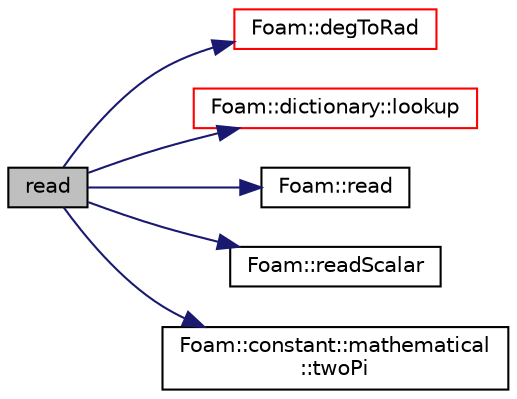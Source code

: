 digraph "read"
{
  bgcolor="transparent";
  edge [fontname="Helvetica",fontsize="10",labelfontname="Helvetica",labelfontsize="10"];
  node [fontname="Helvetica",fontsize="10",shape=record];
  rankdir="LR";
  Node1 [label="read",height=0.2,width=0.4,color="black", fillcolor="grey75", style="filled", fontcolor="black"];
  Node1 -> Node2 [color="midnightblue",fontsize="10",style="solid",fontname="Helvetica"];
  Node2 [label="Foam::degToRad",height=0.2,width=0.4,color="red",URL="$a10742.html#af706f965be4d1457b0f1e7fade1c0118",tooltip="Conversion from degrees to radians. "];
  Node1 -> Node3 [color="midnightblue",fontsize="10",style="solid",fontname="Helvetica"];
  Node3 [label="Foam::dictionary::lookup",height=0.2,width=0.4,color="red",URL="$a00525.html#a8baab402d653d6e789f67c57e23a5b59",tooltip="Find and return an entry data stream. "];
  Node1 -> Node4 [color="midnightblue",fontsize="10",style="solid",fontname="Helvetica"];
  Node4 [label="Foam::read",height=0.2,width=0.4,color="black",URL="$a10742.html#a18efc6d016047ec7c6d5150d913d8c34"];
  Node1 -> Node5 [color="midnightblue",fontsize="10",style="solid",fontname="Helvetica"];
  Node5 [label="Foam::readScalar",height=0.2,width=0.4,color="black",URL="$a10742.html#a828d57f6d9b9806c086a3f840a147115",tooltip="Read whole of buf as a scalar. Return true if succesful. "];
  Node1 -> Node6 [color="midnightblue",fontsize="10",style="solid",fontname="Helvetica"];
  Node6 [label="Foam::constant::mathematical\l::twoPi",height=0.2,width=0.4,color="black",URL="$a10754.html#a7574b446d33e802339e1708574670c00"];
}
